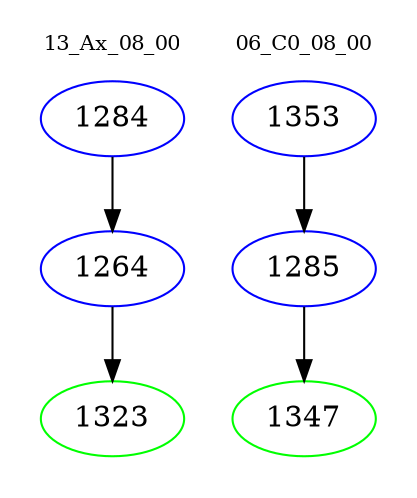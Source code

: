 digraph{
subgraph cluster_0 {
color = white
label = "13_Ax_08_00";
fontsize=10;
T0_1284 [label="1284", color="blue"]
T0_1284 -> T0_1264 [color="black"]
T0_1264 [label="1264", color="blue"]
T0_1264 -> T0_1323 [color="black"]
T0_1323 [label="1323", color="green"]
}
subgraph cluster_1 {
color = white
label = "06_C0_08_00";
fontsize=10;
T1_1353 [label="1353", color="blue"]
T1_1353 -> T1_1285 [color="black"]
T1_1285 [label="1285", color="blue"]
T1_1285 -> T1_1347 [color="black"]
T1_1347 [label="1347", color="green"]
}
}

